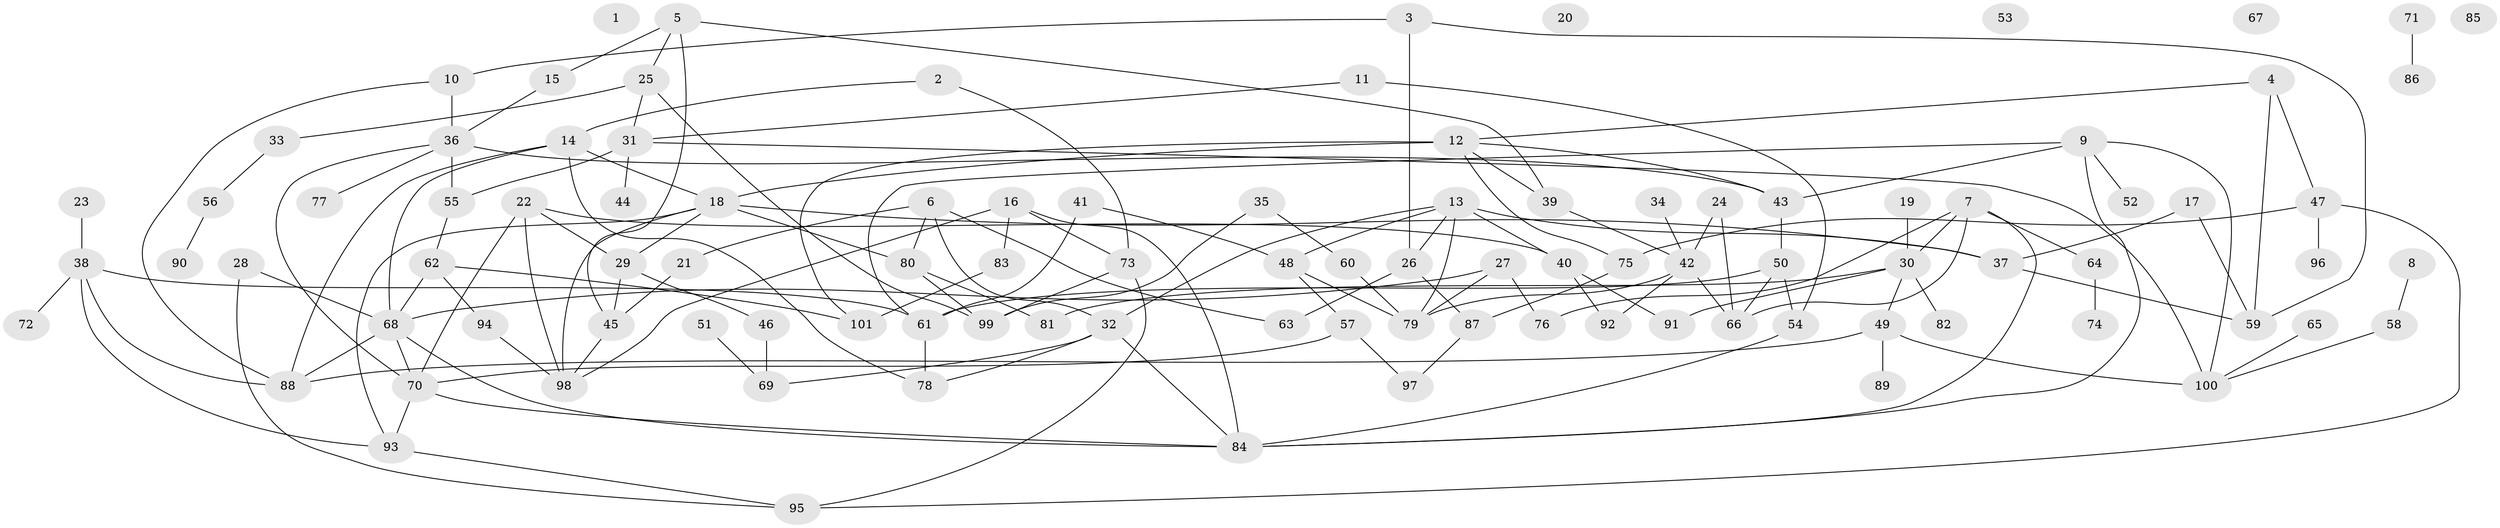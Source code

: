 // Generated by graph-tools (version 1.1) at 2025/33/03/09/25 02:33:53]
// undirected, 101 vertices, 153 edges
graph export_dot {
graph [start="1"]
  node [color=gray90,style=filled];
  1;
  2;
  3;
  4;
  5;
  6;
  7;
  8;
  9;
  10;
  11;
  12;
  13;
  14;
  15;
  16;
  17;
  18;
  19;
  20;
  21;
  22;
  23;
  24;
  25;
  26;
  27;
  28;
  29;
  30;
  31;
  32;
  33;
  34;
  35;
  36;
  37;
  38;
  39;
  40;
  41;
  42;
  43;
  44;
  45;
  46;
  47;
  48;
  49;
  50;
  51;
  52;
  53;
  54;
  55;
  56;
  57;
  58;
  59;
  60;
  61;
  62;
  63;
  64;
  65;
  66;
  67;
  68;
  69;
  70;
  71;
  72;
  73;
  74;
  75;
  76;
  77;
  78;
  79;
  80;
  81;
  82;
  83;
  84;
  85;
  86;
  87;
  88;
  89;
  90;
  91;
  92;
  93;
  94;
  95;
  96;
  97;
  98;
  99;
  100;
  101;
  2 -- 14;
  2 -- 73;
  3 -- 10;
  3 -- 26;
  3 -- 59;
  4 -- 12;
  4 -- 47;
  4 -- 59;
  5 -- 15;
  5 -- 25;
  5 -- 39;
  5 -- 45;
  6 -- 21;
  6 -- 32;
  6 -- 63;
  6 -- 80;
  7 -- 30;
  7 -- 64;
  7 -- 66;
  7 -- 76;
  7 -- 84;
  8 -- 58;
  9 -- 43;
  9 -- 52;
  9 -- 61;
  9 -- 84;
  9 -- 100;
  10 -- 36;
  10 -- 88;
  11 -- 31;
  11 -- 54;
  12 -- 18;
  12 -- 39;
  12 -- 43;
  12 -- 75;
  12 -- 101;
  13 -- 26;
  13 -- 32;
  13 -- 37;
  13 -- 40;
  13 -- 48;
  13 -- 79;
  14 -- 18;
  14 -- 68;
  14 -- 78;
  14 -- 88;
  15 -- 36;
  16 -- 73;
  16 -- 83;
  16 -- 84;
  16 -- 98;
  17 -- 37;
  17 -- 59;
  18 -- 29;
  18 -- 37;
  18 -- 80;
  18 -- 93;
  18 -- 98;
  19 -- 30;
  21 -- 45;
  22 -- 29;
  22 -- 40;
  22 -- 70;
  22 -- 98;
  23 -- 38;
  24 -- 42;
  24 -- 66;
  25 -- 31;
  25 -- 33;
  25 -- 99;
  26 -- 63;
  26 -- 87;
  27 -- 68;
  27 -- 76;
  27 -- 79;
  28 -- 68;
  28 -- 95;
  29 -- 45;
  29 -- 46;
  30 -- 49;
  30 -- 81;
  30 -- 82;
  30 -- 91;
  31 -- 44;
  31 -- 55;
  31 -- 100;
  32 -- 69;
  32 -- 78;
  32 -- 84;
  33 -- 56;
  34 -- 42;
  35 -- 60;
  35 -- 99;
  36 -- 43;
  36 -- 55;
  36 -- 70;
  36 -- 77;
  37 -- 59;
  38 -- 61;
  38 -- 72;
  38 -- 88;
  38 -- 93;
  39 -- 42;
  40 -- 91;
  40 -- 92;
  41 -- 48;
  41 -- 61;
  42 -- 66;
  42 -- 79;
  42 -- 92;
  43 -- 50;
  45 -- 98;
  46 -- 69;
  47 -- 75;
  47 -- 95;
  47 -- 96;
  48 -- 57;
  48 -- 79;
  49 -- 88;
  49 -- 89;
  49 -- 100;
  50 -- 54;
  50 -- 61;
  50 -- 66;
  51 -- 69;
  54 -- 84;
  55 -- 62;
  56 -- 90;
  57 -- 70;
  57 -- 97;
  58 -- 100;
  60 -- 79;
  61 -- 78;
  62 -- 68;
  62 -- 94;
  62 -- 101;
  64 -- 74;
  65 -- 100;
  68 -- 70;
  68 -- 84;
  68 -- 88;
  70 -- 84;
  70 -- 93;
  71 -- 86;
  73 -- 95;
  73 -- 99;
  75 -- 87;
  80 -- 81;
  80 -- 99;
  83 -- 101;
  87 -- 97;
  93 -- 95;
  94 -- 98;
}
